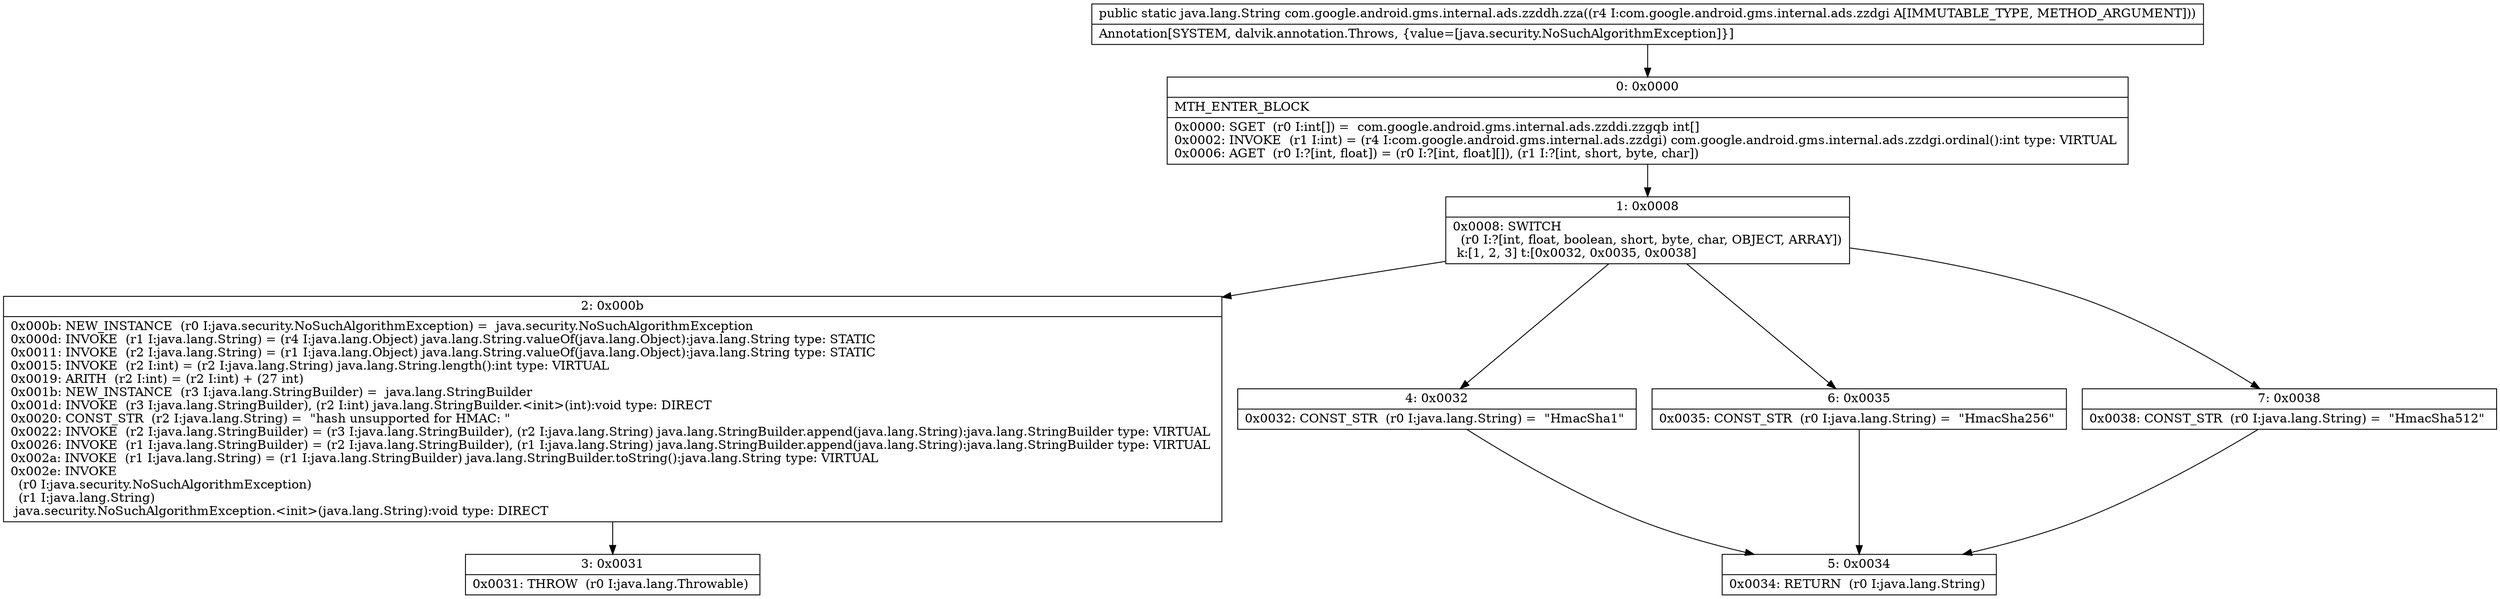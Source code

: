 digraph "CFG forcom.google.android.gms.internal.ads.zzddh.zza(Lcom\/google\/android\/gms\/internal\/ads\/zzdgi;)Ljava\/lang\/String;" {
Node_0 [shape=record,label="{0\:\ 0x0000|MTH_ENTER_BLOCK\l|0x0000: SGET  (r0 I:int[]) =  com.google.android.gms.internal.ads.zzddi.zzgqb int[] \l0x0002: INVOKE  (r1 I:int) = (r4 I:com.google.android.gms.internal.ads.zzdgi) com.google.android.gms.internal.ads.zzdgi.ordinal():int type: VIRTUAL \l0x0006: AGET  (r0 I:?[int, float]) = (r0 I:?[int, float][]), (r1 I:?[int, short, byte, char]) \l}"];
Node_1 [shape=record,label="{1\:\ 0x0008|0x0008: SWITCH  \l  (r0 I:?[int, float, boolean, short, byte, char, OBJECT, ARRAY])\l k:[1, 2, 3] t:[0x0032, 0x0035, 0x0038] \l}"];
Node_2 [shape=record,label="{2\:\ 0x000b|0x000b: NEW_INSTANCE  (r0 I:java.security.NoSuchAlgorithmException) =  java.security.NoSuchAlgorithmException \l0x000d: INVOKE  (r1 I:java.lang.String) = (r4 I:java.lang.Object) java.lang.String.valueOf(java.lang.Object):java.lang.String type: STATIC \l0x0011: INVOKE  (r2 I:java.lang.String) = (r1 I:java.lang.Object) java.lang.String.valueOf(java.lang.Object):java.lang.String type: STATIC \l0x0015: INVOKE  (r2 I:int) = (r2 I:java.lang.String) java.lang.String.length():int type: VIRTUAL \l0x0019: ARITH  (r2 I:int) = (r2 I:int) + (27 int) \l0x001b: NEW_INSTANCE  (r3 I:java.lang.StringBuilder) =  java.lang.StringBuilder \l0x001d: INVOKE  (r3 I:java.lang.StringBuilder), (r2 I:int) java.lang.StringBuilder.\<init\>(int):void type: DIRECT \l0x0020: CONST_STR  (r2 I:java.lang.String) =  \"hash unsupported for HMAC: \" \l0x0022: INVOKE  (r2 I:java.lang.StringBuilder) = (r3 I:java.lang.StringBuilder), (r2 I:java.lang.String) java.lang.StringBuilder.append(java.lang.String):java.lang.StringBuilder type: VIRTUAL \l0x0026: INVOKE  (r1 I:java.lang.StringBuilder) = (r2 I:java.lang.StringBuilder), (r1 I:java.lang.String) java.lang.StringBuilder.append(java.lang.String):java.lang.StringBuilder type: VIRTUAL \l0x002a: INVOKE  (r1 I:java.lang.String) = (r1 I:java.lang.StringBuilder) java.lang.StringBuilder.toString():java.lang.String type: VIRTUAL \l0x002e: INVOKE  \l  (r0 I:java.security.NoSuchAlgorithmException)\l  (r1 I:java.lang.String)\l java.security.NoSuchAlgorithmException.\<init\>(java.lang.String):void type: DIRECT \l}"];
Node_3 [shape=record,label="{3\:\ 0x0031|0x0031: THROW  (r0 I:java.lang.Throwable) \l}"];
Node_4 [shape=record,label="{4\:\ 0x0032|0x0032: CONST_STR  (r0 I:java.lang.String) =  \"HmacSha1\" \l}"];
Node_5 [shape=record,label="{5\:\ 0x0034|0x0034: RETURN  (r0 I:java.lang.String) \l}"];
Node_6 [shape=record,label="{6\:\ 0x0035|0x0035: CONST_STR  (r0 I:java.lang.String) =  \"HmacSha256\" \l}"];
Node_7 [shape=record,label="{7\:\ 0x0038|0x0038: CONST_STR  (r0 I:java.lang.String) =  \"HmacSha512\" \l}"];
MethodNode[shape=record,label="{public static java.lang.String com.google.android.gms.internal.ads.zzddh.zza((r4 I:com.google.android.gms.internal.ads.zzdgi A[IMMUTABLE_TYPE, METHOD_ARGUMENT]))  | Annotation[SYSTEM, dalvik.annotation.Throws, \{value=[java.security.NoSuchAlgorithmException]\}]\l}"];
MethodNode -> Node_0;
Node_0 -> Node_1;
Node_1 -> Node_2;
Node_1 -> Node_4;
Node_1 -> Node_6;
Node_1 -> Node_7;
Node_2 -> Node_3;
Node_4 -> Node_5;
Node_6 -> Node_5;
Node_7 -> Node_5;
}

